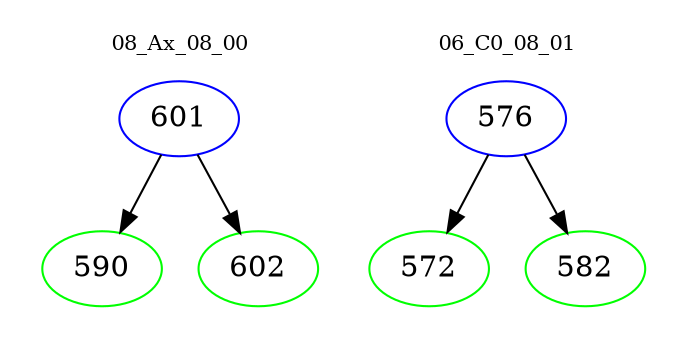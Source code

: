 digraph{
subgraph cluster_0 {
color = white
label = "08_Ax_08_00";
fontsize=10;
T0_601 [label="601", color="blue"]
T0_601 -> T0_590 [color="black"]
T0_590 [label="590", color="green"]
T0_601 -> T0_602 [color="black"]
T0_602 [label="602", color="green"]
}
subgraph cluster_1 {
color = white
label = "06_C0_08_01";
fontsize=10;
T1_576 [label="576", color="blue"]
T1_576 -> T1_572 [color="black"]
T1_572 [label="572", color="green"]
T1_576 -> T1_582 [color="black"]
T1_582 [label="582", color="green"]
}
}
